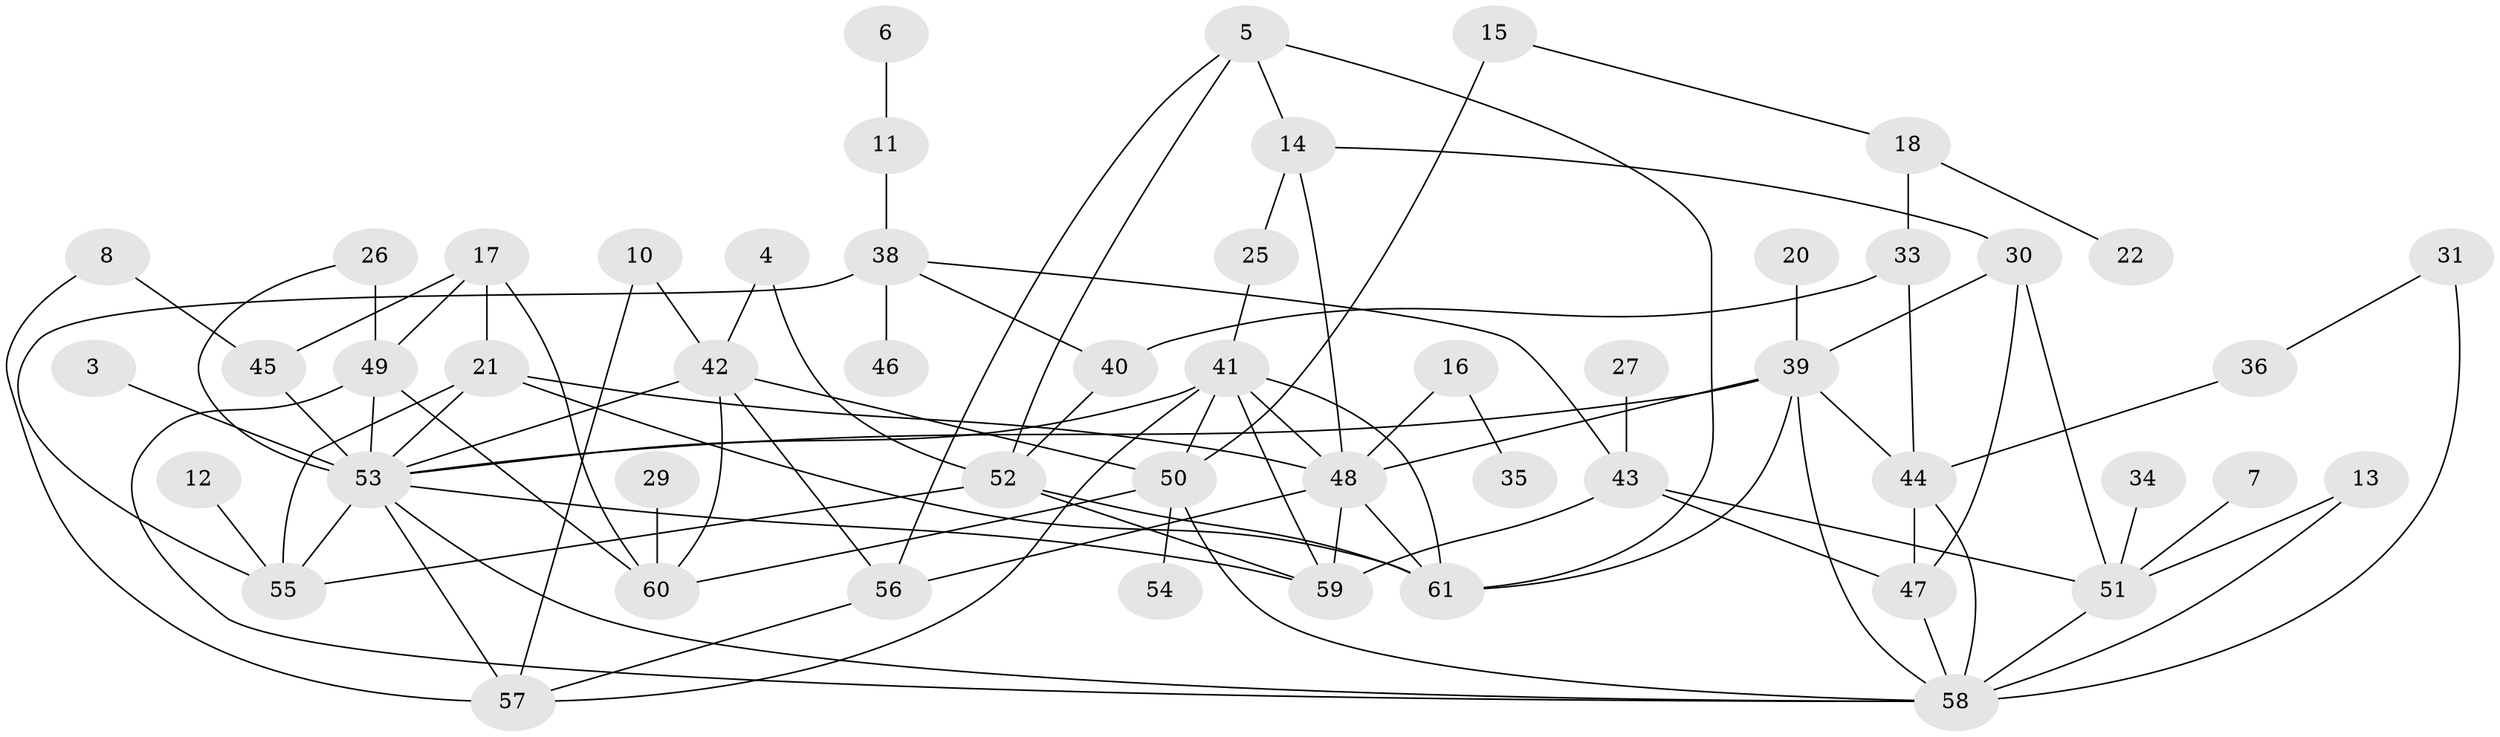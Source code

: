 // original degree distribution, {4: 0.10743801652892562, 2: 0.23140495867768596, 0: 0.06611570247933884, 1: 0.15702479338842976, 3: 0.30578512396694213, 5: 0.10743801652892562, 8: 0.008264462809917356, 6: 0.008264462809917356, 7: 0.008264462809917356}
// Generated by graph-tools (version 1.1) at 2025/49/03/09/25 03:49:07]
// undirected, 52 vertices, 94 edges
graph export_dot {
graph [start="1"]
  node [color=gray90,style=filled];
  3;
  4;
  5;
  6;
  7;
  8;
  10;
  11;
  12;
  13;
  14;
  15;
  16;
  17;
  18;
  20;
  21;
  22;
  25;
  26;
  27;
  29;
  30;
  31;
  33;
  34;
  35;
  36;
  38;
  39;
  40;
  41;
  42;
  43;
  44;
  45;
  46;
  47;
  48;
  49;
  50;
  51;
  52;
  53;
  54;
  55;
  56;
  57;
  58;
  59;
  60;
  61;
  3 -- 53 [weight=1.0];
  4 -- 42 [weight=1.0];
  4 -- 52 [weight=1.0];
  5 -- 14 [weight=1.0];
  5 -- 52 [weight=1.0];
  5 -- 56 [weight=1.0];
  5 -- 61 [weight=1.0];
  6 -- 11 [weight=1.0];
  7 -- 51 [weight=1.0];
  8 -- 45 [weight=1.0];
  8 -- 57 [weight=1.0];
  10 -- 42 [weight=1.0];
  10 -- 57 [weight=1.0];
  11 -- 38 [weight=1.0];
  12 -- 55 [weight=1.0];
  13 -- 51 [weight=1.0];
  13 -- 58 [weight=1.0];
  14 -- 25 [weight=1.0];
  14 -- 30 [weight=1.0];
  14 -- 48 [weight=1.0];
  15 -- 18 [weight=1.0];
  15 -- 50 [weight=1.0];
  16 -- 35 [weight=1.0];
  16 -- 48 [weight=1.0];
  17 -- 21 [weight=1.0];
  17 -- 45 [weight=1.0];
  17 -- 49 [weight=1.0];
  17 -- 60 [weight=1.0];
  18 -- 22 [weight=1.0];
  18 -- 33 [weight=1.0];
  20 -- 39 [weight=1.0];
  21 -- 48 [weight=1.0];
  21 -- 53 [weight=1.0];
  21 -- 55 [weight=1.0];
  21 -- 61 [weight=1.0];
  25 -- 41 [weight=1.0];
  26 -- 49 [weight=1.0];
  26 -- 53 [weight=1.0];
  27 -- 43 [weight=1.0];
  29 -- 60 [weight=1.0];
  30 -- 39 [weight=1.0];
  30 -- 47 [weight=1.0];
  30 -- 51 [weight=1.0];
  31 -- 36 [weight=1.0];
  31 -- 58 [weight=2.0];
  33 -- 40 [weight=1.0];
  33 -- 44 [weight=1.0];
  34 -- 51 [weight=1.0];
  36 -- 44 [weight=1.0];
  38 -- 40 [weight=1.0];
  38 -- 43 [weight=1.0];
  38 -- 46 [weight=1.0];
  38 -- 55 [weight=1.0];
  39 -- 44 [weight=1.0];
  39 -- 48 [weight=2.0];
  39 -- 53 [weight=1.0];
  39 -- 58 [weight=1.0];
  39 -- 61 [weight=1.0];
  40 -- 52 [weight=1.0];
  41 -- 48 [weight=1.0];
  41 -- 50 [weight=1.0];
  41 -- 53 [weight=1.0];
  41 -- 57 [weight=1.0];
  41 -- 59 [weight=1.0];
  41 -- 61 [weight=1.0];
  42 -- 50 [weight=1.0];
  42 -- 53 [weight=1.0];
  42 -- 56 [weight=1.0];
  42 -- 60 [weight=1.0];
  43 -- 47 [weight=1.0];
  43 -- 51 [weight=1.0];
  43 -- 59 [weight=1.0];
  44 -- 47 [weight=1.0];
  44 -- 58 [weight=1.0];
  45 -- 53 [weight=1.0];
  47 -- 58 [weight=1.0];
  48 -- 56 [weight=1.0];
  48 -- 59 [weight=1.0];
  48 -- 61 [weight=1.0];
  49 -- 53 [weight=2.0];
  49 -- 58 [weight=1.0];
  49 -- 60 [weight=1.0];
  50 -- 54 [weight=1.0];
  50 -- 58 [weight=1.0];
  50 -- 60 [weight=1.0];
  51 -- 58 [weight=1.0];
  52 -- 55 [weight=1.0];
  52 -- 59 [weight=2.0];
  52 -- 61 [weight=1.0];
  53 -- 55 [weight=1.0];
  53 -- 57 [weight=1.0];
  53 -- 58 [weight=1.0];
  53 -- 59 [weight=1.0];
  56 -- 57 [weight=1.0];
}
